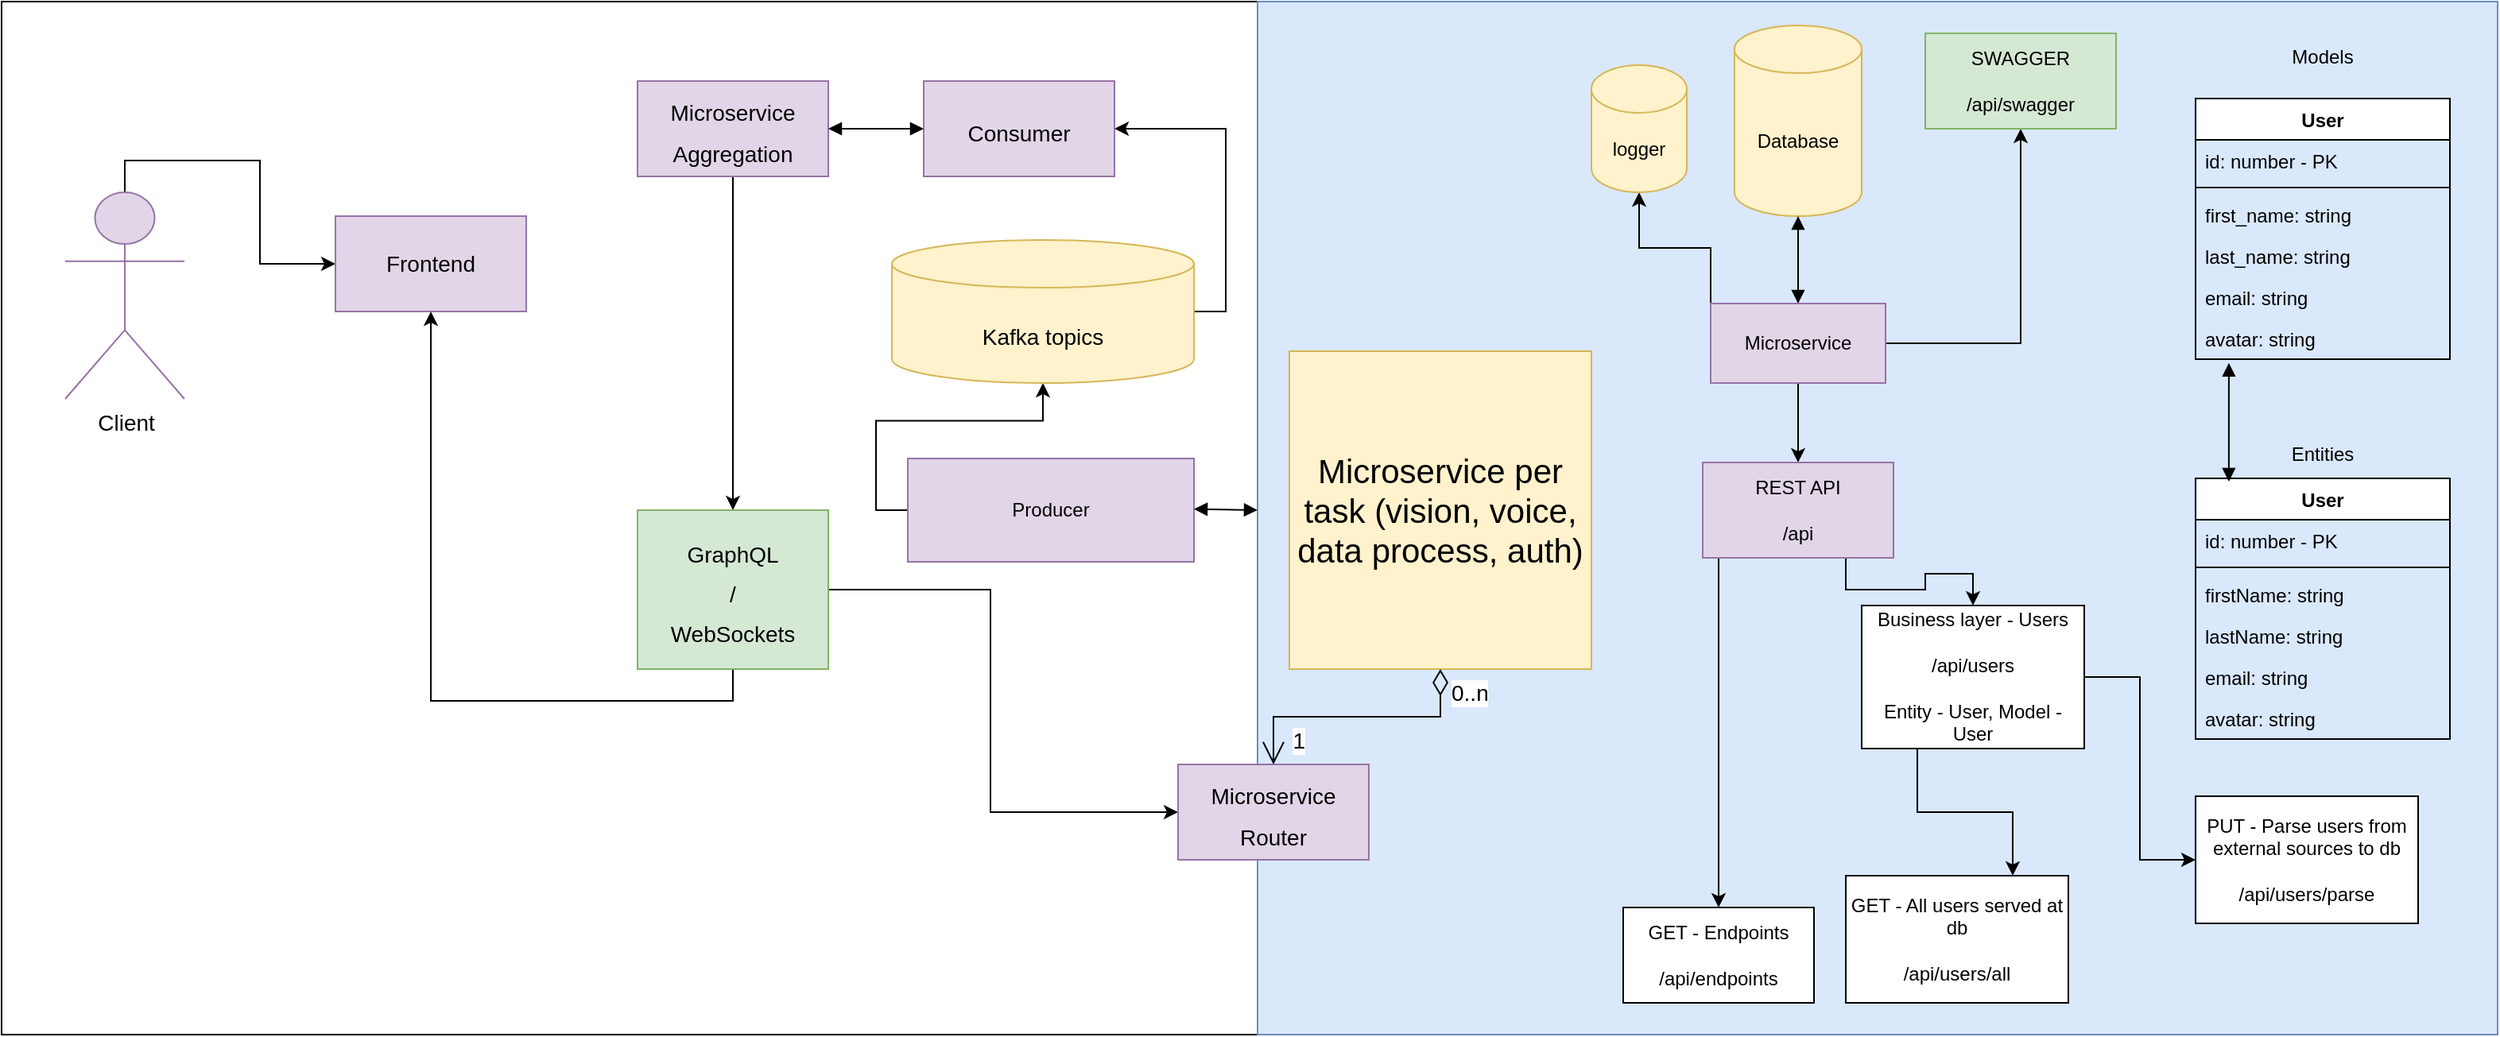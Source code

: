 <mxfile version="15.9.6" type="device"><diagram id="NR8LMSe9tjMSoccCwHzM" name="Page-1"><mxGraphModel dx="2570" dy="2229" grid="1" gridSize="10" guides="1" tooltips="1" connect="1" arrows="1" fold="1" page="1" pageScale="1" pageWidth="850" pageHeight="1100" math="0" shadow="0"><root><mxCell id="0"/><mxCell id="1" parent="0"/><mxCell id="N5YiqpFTEAgHxpzrNMrT-51" value="" style="rounded=0;whiteSpace=wrap;html=1;align=left;" parent="1" vertex="1"><mxGeometry x="-340" y="-10" width="1570" height="650" as="geometry"/></mxCell><mxCell id="ZOGKvd6tcPbw5X-o5m0N-49" value="" style="rounded=0;whiteSpace=wrap;html=1;fontSize=14;fillColor=#dae8fc;strokeColor=#6c8ebf;" vertex="1" parent="1"><mxGeometry x="450" y="-10" width="780" height="650" as="geometry"/></mxCell><mxCell id="N5YiqpFTEAgHxpzrNMrT-2" value="Database" style="shape=cylinder3;whiteSpace=wrap;html=1;boundedLbl=1;backgroundOutline=1;size=15;fillColor=#fff2cc;strokeColor=#d6b656;" parent="1" vertex="1"><mxGeometry x="750" y="5" width="80" height="120" as="geometry"/></mxCell><mxCell id="N5YiqpFTEAgHxpzrNMrT-10" style="edgeStyle=orthogonalEdgeStyle;rounded=0;orthogonalLoop=1;jettySize=auto;html=1;exitX=0.5;exitY=1;exitDx=0;exitDy=0;" parent="1" source="N5YiqpFTEAgHxpzrNMrT-4" target="N5YiqpFTEAgHxpzrNMrT-5" edge="1"><mxGeometry relative="1" as="geometry"/></mxCell><mxCell id="N5YiqpFTEAgHxpzrNMrT-12" style="edgeStyle=orthogonalEdgeStyle;rounded=0;orthogonalLoop=1;jettySize=auto;html=1;exitX=1;exitY=0.5;exitDx=0;exitDy=0;" parent="1" source="N5YiqpFTEAgHxpzrNMrT-4" target="N5YiqpFTEAgHxpzrNMrT-11" edge="1"><mxGeometry relative="1" as="geometry"/></mxCell><mxCell id="N5YiqpFTEAgHxpzrNMrT-55" style="edgeStyle=orthogonalEdgeStyle;rounded=0;orthogonalLoop=1;jettySize=auto;html=1;exitX=0;exitY=0;exitDx=0;exitDy=0;entryX=0.5;entryY=1;entryDx=0;entryDy=0;entryPerimeter=0;" parent="1" source="N5YiqpFTEAgHxpzrNMrT-4" target="N5YiqpFTEAgHxpzrNMrT-54" edge="1"><mxGeometry relative="1" as="geometry"/></mxCell><mxCell id="N5YiqpFTEAgHxpzrNMrT-4" value="Microservice" style="rounded=0;whiteSpace=wrap;html=1;fillColor=#e1d5e7;strokeColor=#9673a6;" parent="1" vertex="1"><mxGeometry x="735" y="180" width="110" height="50" as="geometry"/></mxCell><mxCell id="N5YiqpFTEAgHxpzrNMrT-24" style="edgeStyle=orthogonalEdgeStyle;rounded=0;orthogonalLoop=1;jettySize=auto;html=1;exitX=0.75;exitY=1;exitDx=0;exitDy=0;" parent="1" source="N5YiqpFTEAgHxpzrNMrT-5" target="N5YiqpFTEAgHxpzrNMrT-14" edge="1"><mxGeometry relative="1" as="geometry"/></mxCell><mxCell id="N5YiqpFTEAgHxpzrNMrT-25" style="edgeStyle=orthogonalEdgeStyle;rounded=0;orthogonalLoop=1;jettySize=auto;html=1;exitX=0.25;exitY=1;exitDx=0;exitDy=0;entryX=0.5;entryY=0;entryDx=0;entryDy=0;" parent="1" source="N5YiqpFTEAgHxpzrNMrT-5" target="N5YiqpFTEAgHxpzrNMrT-13" edge="1"><mxGeometry relative="1" as="geometry"><Array as="points"><mxPoint x="740" y="340"/></Array></mxGeometry></mxCell><mxCell id="N5YiqpFTEAgHxpzrNMrT-5" value="REST API&lt;br&gt;&lt;br&gt;/api" style="rounded=0;whiteSpace=wrap;html=1;fillColor=#e1d5e7;strokeColor=#9673a6;" parent="1" vertex="1"><mxGeometry x="730" y="280" width="120" height="60" as="geometry"/></mxCell><mxCell id="N5YiqpFTEAgHxpzrNMrT-11" value="SWAGGER&lt;br&gt;&lt;br&gt;/api/swagger" style="rounded=0;whiteSpace=wrap;html=1;fillColor=#d5e8d4;strokeColor=#82b366;" parent="1" vertex="1"><mxGeometry x="870" y="10" width="120" height="60" as="geometry"/></mxCell><mxCell id="N5YiqpFTEAgHxpzrNMrT-13" value="GET - Endpoints&lt;br&gt;&lt;br&gt;/api/endpoints" style="rounded=0;whiteSpace=wrap;html=1;" parent="1" vertex="1"><mxGeometry x="680" y="560" width="120" height="60" as="geometry"/></mxCell><mxCell id="N5YiqpFTEAgHxpzrNMrT-20" style="edgeStyle=orthogonalEdgeStyle;rounded=0;orthogonalLoop=1;jettySize=auto;html=1;exitX=0.25;exitY=1;exitDx=0;exitDy=0;entryX=0.75;entryY=0;entryDx=0;entryDy=0;" parent="1" source="N5YiqpFTEAgHxpzrNMrT-14" target="N5YiqpFTEAgHxpzrNMrT-15" edge="1"><mxGeometry relative="1" as="geometry"/></mxCell><mxCell id="N5YiqpFTEAgHxpzrNMrT-23" style="edgeStyle=orthogonalEdgeStyle;rounded=0;orthogonalLoop=1;jettySize=auto;html=1;exitX=1;exitY=0.5;exitDx=0;exitDy=0;entryX=0;entryY=0.5;entryDx=0;entryDy=0;" parent="1" source="N5YiqpFTEAgHxpzrNMrT-14" target="N5YiqpFTEAgHxpzrNMrT-22" edge="1"><mxGeometry relative="1" as="geometry"/></mxCell><mxCell id="N5YiqpFTEAgHxpzrNMrT-14" value="Business layer - Users&lt;br&gt;&lt;br&gt;/api/users&lt;br&gt;&lt;br&gt;Entity - User, Model - User" style="rounded=0;whiteSpace=wrap;html=1;" parent="1" vertex="1"><mxGeometry x="830" y="370" width="140" height="90" as="geometry"/></mxCell><mxCell id="N5YiqpFTEAgHxpzrNMrT-15" value="GET - All users served at db&lt;br&gt;&lt;br&gt;/api/users/all" style="rounded=0;whiteSpace=wrap;html=1;" parent="1" vertex="1"><mxGeometry x="820" y="540" width="140" height="80" as="geometry"/></mxCell><mxCell id="N5YiqpFTEAgHxpzrNMrT-22" value="PUT - Parse users from external sources to db&lt;br&gt;&lt;br&gt;/api/users/parse" style="rounded=0;whiteSpace=wrap;html=1;" parent="1" vertex="1"><mxGeometry x="1040" y="490" width="140" height="80" as="geometry"/></mxCell><mxCell id="N5YiqpFTEAgHxpzrNMrT-26" value="User" style="swimlane;fontStyle=1;align=center;verticalAlign=top;childLayout=stackLayout;horizontal=1;startSize=26;horizontalStack=0;resizeParent=1;resizeParentMax=0;resizeLast=0;collapsible=1;marginBottom=0;" parent="1" vertex="1"><mxGeometry x="1040" y="290" width="160" height="164" as="geometry"/></mxCell><mxCell id="N5YiqpFTEAgHxpzrNMrT-27" value="id: number - PK" style="text;strokeColor=none;fillColor=none;align=left;verticalAlign=top;spacingLeft=4;spacingRight=4;overflow=hidden;rotatable=0;points=[[0,0.5],[1,0.5]];portConstraint=eastwest;" parent="N5YiqpFTEAgHxpzrNMrT-26" vertex="1"><mxGeometry y="26" width="160" height="26" as="geometry"/></mxCell><mxCell id="N5YiqpFTEAgHxpzrNMrT-28" value="" style="line;strokeWidth=1;fillColor=none;align=left;verticalAlign=middle;spacingTop=-1;spacingLeft=3;spacingRight=3;rotatable=0;labelPosition=right;points=[];portConstraint=eastwest;" parent="N5YiqpFTEAgHxpzrNMrT-26" vertex="1"><mxGeometry y="52" width="160" height="8" as="geometry"/></mxCell><mxCell id="N5YiqpFTEAgHxpzrNMrT-29" value="firstName: string" style="text;strokeColor=none;fillColor=none;align=left;verticalAlign=top;spacingLeft=4;spacingRight=4;overflow=hidden;rotatable=0;points=[[0,0.5],[1,0.5]];portConstraint=eastwest;" parent="N5YiqpFTEAgHxpzrNMrT-26" vertex="1"><mxGeometry y="60" width="160" height="26" as="geometry"/></mxCell><mxCell id="N5YiqpFTEAgHxpzrNMrT-30" value="lastName: string" style="text;strokeColor=none;fillColor=none;align=left;verticalAlign=top;spacingLeft=4;spacingRight=4;overflow=hidden;rotatable=0;points=[[0,0.5],[1,0.5]];portConstraint=eastwest;" parent="N5YiqpFTEAgHxpzrNMrT-26" vertex="1"><mxGeometry y="86" width="160" height="26" as="geometry"/></mxCell><mxCell id="N5YiqpFTEAgHxpzrNMrT-31" value="email: string" style="text;strokeColor=none;fillColor=none;align=left;verticalAlign=top;spacingLeft=4;spacingRight=4;overflow=hidden;rotatable=0;points=[[0,0.5],[1,0.5]];portConstraint=eastwest;" parent="N5YiqpFTEAgHxpzrNMrT-26" vertex="1"><mxGeometry y="112" width="160" height="26" as="geometry"/></mxCell><mxCell id="N5YiqpFTEAgHxpzrNMrT-32" value="avatar: string" style="text;strokeColor=none;fillColor=none;align=left;verticalAlign=top;spacingLeft=4;spacingRight=4;overflow=hidden;rotatable=0;points=[[0,0.5],[1,0.5]];portConstraint=eastwest;" parent="N5YiqpFTEAgHxpzrNMrT-26" vertex="1"><mxGeometry y="138" width="160" height="26" as="geometry"/></mxCell><mxCell id="N5YiqpFTEAgHxpzrNMrT-40" value="Entities" style="text;html=1;strokeColor=none;fillColor=none;align=center;verticalAlign=middle;whiteSpace=wrap;rounded=0;" parent="1" vertex="1"><mxGeometry x="1090" y="260" width="60" height="30" as="geometry"/></mxCell><mxCell id="N5YiqpFTEAgHxpzrNMrT-41" value="Models" style="text;html=1;strokeColor=none;fillColor=none;align=center;verticalAlign=middle;whiteSpace=wrap;rounded=0;" parent="1" vertex="1"><mxGeometry x="1090" y="10" width="60" height="30" as="geometry"/></mxCell><mxCell id="N5YiqpFTEAgHxpzrNMrT-42" value="User" style="swimlane;fontStyle=1;align=center;verticalAlign=top;childLayout=stackLayout;horizontal=1;startSize=26;horizontalStack=0;resizeParent=1;resizeParentMax=0;resizeLast=0;collapsible=1;marginBottom=0;" parent="1" vertex="1"><mxGeometry x="1040" y="51" width="160" height="164" as="geometry"/></mxCell><mxCell id="N5YiqpFTEAgHxpzrNMrT-43" value="id: number - PK" style="text;strokeColor=none;fillColor=none;align=left;verticalAlign=top;spacingLeft=4;spacingRight=4;overflow=hidden;rotatable=0;points=[[0,0.5],[1,0.5]];portConstraint=eastwest;" parent="N5YiqpFTEAgHxpzrNMrT-42" vertex="1"><mxGeometry y="26" width="160" height="26" as="geometry"/></mxCell><mxCell id="N5YiqpFTEAgHxpzrNMrT-44" value="" style="line;strokeWidth=1;fillColor=none;align=left;verticalAlign=middle;spacingTop=-1;spacingLeft=3;spacingRight=3;rotatable=0;labelPosition=right;points=[];portConstraint=eastwest;" parent="N5YiqpFTEAgHxpzrNMrT-42" vertex="1"><mxGeometry y="52" width="160" height="8" as="geometry"/></mxCell><mxCell id="N5YiqpFTEAgHxpzrNMrT-45" value="first_name: string" style="text;strokeColor=none;fillColor=none;align=left;verticalAlign=top;spacingLeft=4;spacingRight=4;overflow=hidden;rotatable=0;points=[[0,0.5],[1,0.5]];portConstraint=eastwest;" parent="N5YiqpFTEAgHxpzrNMrT-42" vertex="1"><mxGeometry y="60" width="160" height="26" as="geometry"/></mxCell><mxCell id="N5YiqpFTEAgHxpzrNMrT-46" value="last_name: string" style="text;strokeColor=none;fillColor=none;align=left;verticalAlign=top;spacingLeft=4;spacingRight=4;overflow=hidden;rotatable=0;points=[[0,0.5],[1,0.5]];portConstraint=eastwest;" parent="N5YiqpFTEAgHxpzrNMrT-42" vertex="1"><mxGeometry y="86" width="160" height="26" as="geometry"/></mxCell><mxCell id="N5YiqpFTEAgHxpzrNMrT-47" value="email: string" style="text;strokeColor=none;fillColor=none;align=left;verticalAlign=top;spacingLeft=4;spacingRight=4;overflow=hidden;rotatable=0;points=[[0,0.5],[1,0.5]];portConstraint=eastwest;" parent="N5YiqpFTEAgHxpzrNMrT-42" vertex="1"><mxGeometry y="112" width="160" height="26" as="geometry"/></mxCell><mxCell id="N5YiqpFTEAgHxpzrNMrT-48" value="avatar: string" style="text;strokeColor=none;fillColor=none;align=left;verticalAlign=top;spacingLeft=4;spacingRight=4;overflow=hidden;rotatable=0;points=[[0,0.5],[1,0.5]];portConstraint=eastwest;" parent="N5YiqpFTEAgHxpzrNMrT-42" vertex="1"><mxGeometry y="138" width="160" height="26" as="geometry"/></mxCell><mxCell id="N5YiqpFTEAgHxpzrNMrT-54" value="logger" style="shape=cylinder3;whiteSpace=wrap;html=1;boundedLbl=1;backgroundOutline=1;size=15;align=center;fillColor=#fff2cc;strokeColor=#d6b656;" parent="1" vertex="1"><mxGeometry x="660" y="30" width="60" height="80" as="geometry"/></mxCell><mxCell id="ZOGKvd6tcPbw5X-o5m0N-7" value="Microservice per task (vision, voice, data process, auth)" style="text;html=1;strokeColor=#d6b656;fillColor=#fff2cc;align=center;verticalAlign=middle;whiteSpace=wrap;rounded=0;fontSize=21;" vertex="1" parent="1"><mxGeometry x="470" y="210" width="190" height="200" as="geometry"/></mxCell><mxCell id="ZOGKvd6tcPbw5X-o5m0N-23" style="edgeStyle=orthogonalEdgeStyle;rounded=0;orthogonalLoop=1;jettySize=auto;html=1;exitX=0;exitY=0.5;exitDx=0;exitDy=0;fontSize=21;" edge="1" parent="1" source="ZOGKvd6tcPbw5X-o5m0N-11" target="ZOGKvd6tcPbw5X-o5m0N-20"><mxGeometry relative="1" as="geometry"/></mxCell><mxCell id="ZOGKvd6tcPbw5X-o5m0N-11" value="Producer" style="rounded=0;whiteSpace=wrap;html=1;fillColor=#e1d5e7;strokeColor=#9673a6;" vertex="1" parent="1"><mxGeometry x="230" y="277.5" width="180" height="65" as="geometry"/></mxCell><mxCell id="ZOGKvd6tcPbw5X-o5m0N-51" style="edgeStyle=orthogonalEdgeStyle;rounded=0;orthogonalLoop=1;jettySize=auto;html=1;exitX=1;exitY=0.5;exitDx=0;exitDy=0;exitPerimeter=0;entryX=1;entryY=0.5;entryDx=0;entryDy=0;fontSize=14;" edge="1" parent="1" source="ZOGKvd6tcPbw5X-o5m0N-20" target="ZOGKvd6tcPbw5X-o5m0N-28"><mxGeometry relative="1" as="geometry"/></mxCell><mxCell id="ZOGKvd6tcPbw5X-o5m0N-20" value="&lt;font style=&quot;font-size: 14px&quot;&gt;Kafka topics&lt;/font&gt;" style="shape=cylinder3;whiteSpace=wrap;html=1;boundedLbl=1;backgroundOutline=1;size=15;fontSize=21;fillColor=#fff2cc;strokeColor=#d6b656;" vertex="1" parent="1"><mxGeometry x="220" y="140" width="190" height="90" as="geometry"/></mxCell><mxCell id="ZOGKvd6tcPbw5X-o5m0N-41" style="edgeStyle=orthogonalEdgeStyle;rounded=0;orthogonalLoop=1;jettySize=auto;html=1;exitX=0.5;exitY=1;exitDx=0;exitDy=0;entryX=0.5;entryY=0;entryDx=0;entryDy=0;fontSize=14;" edge="1" parent="1" source="ZOGKvd6tcPbw5X-o5m0N-24" target="ZOGKvd6tcPbw5X-o5m0N-33"><mxGeometry relative="1" as="geometry"/></mxCell><mxCell id="ZOGKvd6tcPbw5X-o5m0N-24" value="&lt;font style=&quot;font-size: 14px&quot;&gt;Microservice&lt;br&gt;Aggregation&lt;/font&gt;" style="rounded=0;whiteSpace=wrap;html=1;fontSize=21;fillColor=#e1d5e7;strokeColor=#9673a6;" vertex="1" parent="1"><mxGeometry x="60" y="40" width="120" height="60" as="geometry"/></mxCell><mxCell id="ZOGKvd6tcPbw5X-o5m0N-28" value="&lt;span style=&quot;font-size: 14px&quot;&gt;Consumer&lt;/span&gt;" style="rounded=0;whiteSpace=wrap;html=1;fontSize=21;fillColor=#e1d5e7;strokeColor=#9673a6;" vertex="1" parent="1"><mxGeometry x="240" y="40" width="120" height="60" as="geometry"/></mxCell><mxCell id="ZOGKvd6tcPbw5X-o5m0N-31" value="" style="endArrow=block;startArrow=block;endFill=1;startFill=1;html=1;rounded=0;fontSize=21;entryX=0;entryY=0.5;entryDx=0;entryDy=0;exitX=1;exitY=0.5;exitDx=0;exitDy=0;" edge="1" parent="1" source="ZOGKvd6tcPbw5X-o5m0N-24" target="ZOGKvd6tcPbw5X-o5m0N-28"><mxGeometry width="160" relative="1" as="geometry"><mxPoint x="-140" y="52" as="sourcePoint"/><mxPoint x="-60" y="52.11" as="targetPoint"/></mxGeometry></mxCell><mxCell id="ZOGKvd6tcPbw5X-o5m0N-42" style="edgeStyle=orthogonalEdgeStyle;rounded=0;orthogonalLoop=1;jettySize=auto;html=1;exitX=0.5;exitY=1;exitDx=0;exitDy=0;fontSize=14;" edge="1" parent="1" source="ZOGKvd6tcPbw5X-o5m0N-33" target="ZOGKvd6tcPbw5X-o5m0N-36"><mxGeometry relative="1" as="geometry"/></mxCell><mxCell id="ZOGKvd6tcPbw5X-o5m0N-54" style="edgeStyle=orthogonalEdgeStyle;rounded=0;orthogonalLoop=1;jettySize=auto;html=1;exitX=1;exitY=0.5;exitDx=0;exitDy=0;entryX=0;entryY=0.5;entryDx=0;entryDy=0;fontSize=14;" edge="1" parent="1" source="ZOGKvd6tcPbw5X-o5m0N-33" target="ZOGKvd6tcPbw5X-o5m0N-53"><mxGeometry relative="1" as="geometry"><Array as="points"><mxPoint x="282" y="360"/><mxPoint x="282" y="500"/></Array></mxGeometry></mxCell><mxCell id="ZOGKvd6tcPbw5X-o5m0N-33" value="&lt;span style=&quot;font-size: 14px&quot;&gt;GraphQL&lt;br&gt;/&lt;br&gt;WebSockets&lt;br&gt;&lt;/span&gt;" style="rounded=0;whiteSpace=wrap;html=1;fontSize=21;fillColor=#d5e8d4;strokeColor=#82b366;" vertex="1" parent="1"><mxGeometry x="60" y="310" width="120" height="100" as="geometry"/></mxCell><mxCell id="ZOGKvd6tcPbw5X-o5m0N-38" style="edgeStyle=orthogonalEdgeStyle;rounded=0;orthogonalLoop=1;jettySize=auto;html=1;exitX=0.5;exitY=0;exitDx=0;exitDy=0;exitPerimeter=0;fontSize=14;" edge="1" parent="1" source="ZOGKvd6tcPbw5X-o5m0N-35" target="ZOGKvd6tcPbw5X-o5m0N-36"><mxGeometry relative="1" as="geometry"/></mxCell><mxCell id="ZOGKvd6tcPbw5X-o5m0N-35" value="Client" style="shape=umlActor;verticalLabelPosition=bottom;verticalAlign=top;html=1;outlineConnect=0;fontSize=14;fillColor=#e1d5e7;strokeColor=#9673a6;" vertex="1" parent="1"><mxGeometry x="-300" y="110" width="75" height="130" as="geometry"/></mxCell><mxCell id="ZOGKvd6tcPbw5X-o5m0N-36" value="Frontend" style="rounded=0;whiteSpace=wrap;html=1;fontSize=14;fillColor=#e1d5e7;strokeColor=#9673a6;" vertex="1" parent="1"><mxGeometry x="-130" y="125" width="120" height="60" as="geometry"/></mxCell><mxCell id="ZOGKvd6tcPbw5X-o5m0N-46" value="" style="endArrow=block;startArrow=block;endFill=1;startFill=1;html=1;rounded=0;fontSize=21;exitX=0.131;exitY=1.09;exitDx=0;exitDy=0;entryX=0.131;entryY=0.012;entryDx=0;entryDy=0;entryPerimeter=0;exitPerimeter=0;" edge="1" parent="1" source="N5YiqpFTEAgHxpzrNMrT-48" target="N5YiqpFTEAgHxpzrNMrT-26"><mxGeometry width="160" relative="1" as="geometry"><mxPoint x="790" y="60" as="sourcePoint"/><mxPoint x="870" y="61.11" as="targetPoint"/></mxGeometry></mxCell><mxCell id="ZOGKvd6tcPbw5X-o5m0N-48" value="" style="endArrow=block;startArrow=block;endFill=1;startFill=1;html=1;rounded=0;fontSize=21;exitX=0.5;exitY=1;exitDx=0;exitDy=0;entryX=0.5;entryY=0;entryDx=0;entryDy=0;exitPerimeter=0;" edge="1" parent="1" source="N5YiqpFTEAgHxpzrNMrT-2" target="N5YiqpFTEAgHxpzrNMrT-4"><mxGeometry width="160" relative="1" as="geometry"><mxPoint x="740" y="110" as="sourcePoint"/><mxPoint x="820" y="111.11" as="targetPoint"/></mxGeometry></mxCell><mxCell id="ZOGKvd6tcPbw5X-o5m0N-50" value="" style="endArrow=block;startArrow=block;endFill=1;startFill=1;html=1;rounded=0;fontSize=21;exitX=1;exitY=0.5;exitDx=0;exitDy=0;" edge="1" parent="1"><mxGeometry width="160" relative="1" as="geometry"><mxPoint x="410" y="309.33" as="sourcePoint"/><mxPoint x="450" y="310" as="targetPoint"/></mxGeometry></mxCell><mxCell id="ZOGKvd6tcPbw5X-o5m0N-53" value="&lt;font style=&quot;font-size: 14px&quot;&gt;Microservice&lt;br&gt;Router&lt;/font&gt;" style="rounded=0;whiteSpace=wrap;html=1;fontSize=21;fillColor=#e1d5e7;strokeColor=#9673a6;" vertex="1" parent="1"><mxGeometry x="400" y="470" width="120" height="60" as="geometry"/></mxCell><mxCell id="ZOGKvd6tcPbw5X-o5m0N-56" value="" style="endArrow=open;html=1;endSize=12;startArrow=diamondThin;startSize=14;startFill=0;edgeStyle=orthogonalEdgeStyle;rounded=0;fontSize=14;exitX=0.5;exitY=1;exitDx=0;exitDy=0;entryX=0.5;entryY=0;entryDx=0;entryDy=0;" edge="1" parent="1" source="ZOGKvd6tcPbw5X-o5m0N-7" target="ZOGKvd6tcPbw5X-o5m0N-53"><mxGeometry relative="1" as="geometry"><mxPoint x="530" y="450" as="sourcePoint"/><mxPoint x="690" y="450" as="targetPoint"/></mxGeometry></mxCell><mxCell id="ZOGKvd6tcPbw5X-o5m0N-57" value="0..n" style="edgeLabel;resizable=0;html=1;align=left;verticalAlign=top;fontSize=14;" connectable="0" vertex="1" parent="ZOGKvd6tcPbw5X-o5m0N-56"><mxGeometry x="-1" relative="1" as="geometry"><mxPoint x="5" as="offset"/></mxGeometry></mxCell><mxCell id="ZOGKvd6tcPbw5X-o5m0N-58" value="1" style="edgeLabel;resizable=0;html=1;align=right;verticalAlign=top;fontSize=14;" connectable="0" vertex="1" parent="ZOGKvd6tcPbw5X-o5m0N-56"><mxGeometry x="1" relative="1" as="geometry"><mxPoint x="20" y="-30" as="offset"/></mxGeometry></mxCell></root></mxGraphModel></diagram></mxfile>